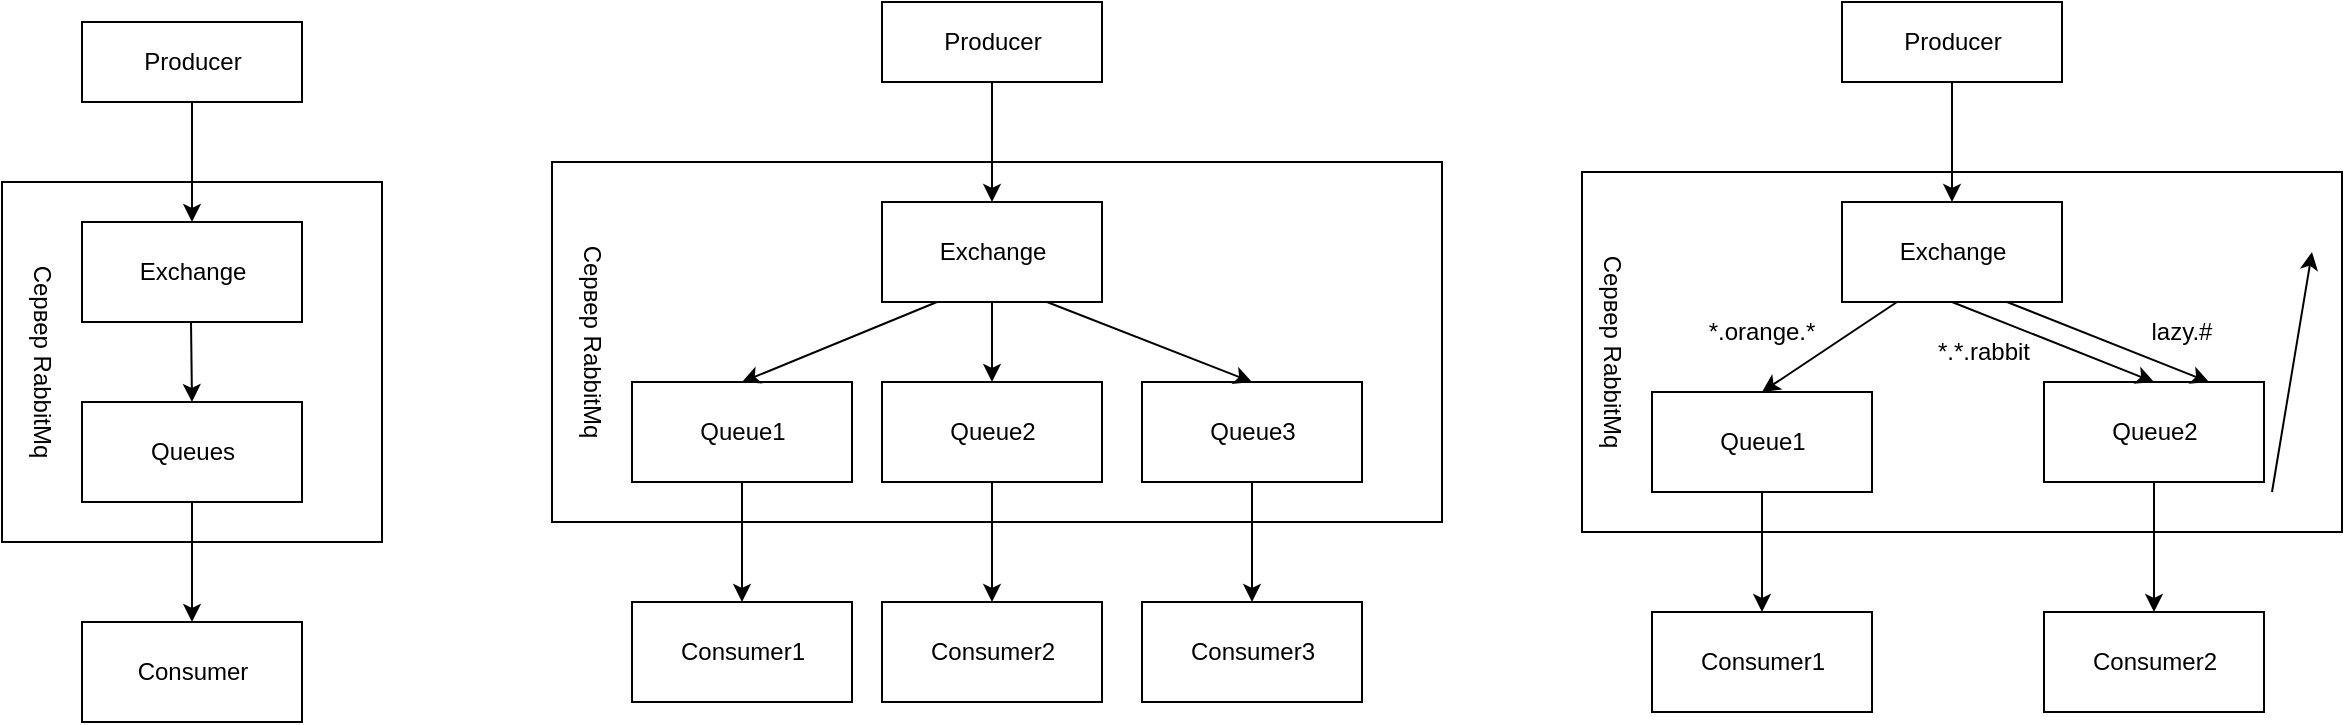 <mxfile version="17.4.0" type="device"><diagram id="LYVulHJQPgSjopIQNd9B" name="Page-1"><mxGraphModel dx="2302" dy="1154" grid="1" gridSize="10" guides="1" tooltips="1" connect="1" arrows="1" fold="1" page="1" pageScale="1" pageWidth="827" pageHeight="1169" math="0" shadow="0"><root><mxCell id="0"/><mxCell id="1" parent="0"/><mxCell id="mpWeTsvu56vBh_ylYJd7-11" value="" style="rounded=0;whiteSpace=wrap;html=1;" vertex="1" parent="1"><mxGeometry x="220" y="170" width="190" height="180" as="geometry"/></mxCell><mxCell id="mpWeTsvu56vBh_ylYJd7-4" value="Producer" style="html=1;" vertex="1" parent="1"><mxGeometry x="260" y="90" width="110" height="40" as="geometry"/></mxCell><mxCell id="mpWeTsvu56vBh_ylYJd7-5" value="Exchange" style="html=1;" vertex="1" parent="1"><mxGeometry x="260" y="190" width="110" height="50" as="geometry"/></mxCell><mxCell id="mpWeTsvu56vBh_ylYJd7-6" value="Queues" style="html=1;" vertex="1" parent="1"><mxGeometry x="260" y="280" width="110" height="50" as="geometry"/></mxCell><mxCell id="mpWeTsvu56vBh_ylYJd7-7" value="Consumer" style="html=1;" vertex="1" parent="1"><mxGeometry x="260" y="390" width="110" height="50" as="geometry"/></mxCell><mxCell id="mpWeTsvu56vBh_ylYJd7-8" value="" style="endArrow=classic;html=1;rounded=0;exitX=0.5;exitY=1;exitDx=0;exitDy=0;" edge="1" parent="1" source="mpWeTsvu56vBh_ylYJd7-4" target="mpWeTsvu56vBh_ylYJd7-5"><mxGeometry width="50" height="50" relative="1" as="geometry"><mxPoint x="390" y="610" as="sourcePoint"/><mxPoint x="440" y="560" as="targetPoint"/></mxGeometry></mxCell><mxCell id="mpWeTsvu56vBh_ylYJd7-9" value="" style="endArrow=classic;html=1;rounded=0;exitX=0.5;exitY=1;exitDx=0;exitDy=0;" edge="1" parent="1"><mxGeometry width="50" height="50" relative="1" as="geometry"><mxPoint x="314.5" y="240" as="sourcePoint"/><mxPoint x="315" y="280" as="targetPoint"/></mxGeometry></mxCell><mxCell id="mpWeTsvu56vBh_ylYJd7-10" value="" style="endArrow=classic;html=1;rounded=0;exitX=0.5;exitY=1;exitDx=0;exitDy=0;entryX=0.5;entryY=0;entryDx=0;entryDy=0;" edge="1" parent="1" source="mpWeTsvu56vBh_ylYJd7-6" target="mpWeTsvu56vBh_ylYJd7-7"><mxGeometry width="50" height="50" relative="1" as="geometry"><mxPoint x="335" y="150" as="sourcePoint"/><mxPoint x="335" y="210" as="targetPoint"/></mxGeometry></mxCell><mxCell id="mpWeTsvu56vBh_ylYJd7-12" value="Сервер RabbitMq" style="text;html=1;strokeColor=none;fillColor=none;align=center;verticalAlign=middle;whiteSpace=wrap;rounded=0;rotation=90;" vertex="1" parent="1"><mxGeometry x="155" y="245" width="170" height="30" as="geometry"/></mxCell><mxCell id="mpWeTsvu56vBh_ylYJd7-13" value="" style="rounded=0;whiteSpace=wrap;html=1;" vertex="1" parent="1"><mxGeometry x="495" y="160" width="445" height="180" as="geometry"/></mxCell><mxCell id="mpWeTsvu56vBh_ylYJd7-14" value="Producer" style="html=1;" vertex="1" parent="1"><mxGeometry x="660" y="80" width="110" height="40" as="geometry"/></mxCell><mxCell id="mpWeTsvu56vBh_ylYJd7-15" value="Exchange" style="html=1;" vertex="1" parent="1"><mxGeometry x="660" y="180" width="110" height="50" as="geometry"/></mxCell><mxCell id="mpWeTsvu56vBh_ylYJd7-16" value="Queue1" style="html=1;" vertex="1" parent="1"><mxGeometry x="535" y="270" width="110" height="50" as="geometry"/></mxCell><mxCell id="mpWeTsvu56vBh_ylYJd7-17" value="Consumer1" style="html=1;" vertex="1" parent="1"><mxGeometry x="535" y="380" width="110" height="50" as="geometry"/></mxCell><mxCell id="mpWeTsvu56vBh_ylYJd7-18" value="" style="endArrow=classic;html=1;rounded=0;exitX=0.5;exitY=1;exitDx=0;exitDy=0;" edge="1" parent="1" source="mpWeTsvu56vBh_ylYJd7-14" target="mpWeTsvu56vBh_ylYJd7-15"><mxGeometry width="50" height="50" relative="1" as="geometry"><mxPoint x="665" y="600" as="sourcePoint"/><mxPoint x="715" y="550" as="targetPoint"/></mxGeometry></mxCell><mxCell id="mpWeTsvu56vBh_ylYJd7-19" value="" style="endArrow=classic;html=1;rounded=0;exitX=0.25;exitY=1;exitDx=0;exitDy=0;" edge="1" parent="1" source="mpWeTsvu56vBh_ylYJd7-15"><mxGeometry width="50" height="50" relative="1" as="geometry"><mxPoint x="589.5" y="230" as="sourcePoint"/><mxPoint x="590" y="270" as="targetPoint"/></mxGeometry></mxCell><mxCell id="mpWeTsvu56vBh_ylYJd7-20" value="" style="endArrow=classic;html=1;rounded=0;exitX=0.5;exitY=1;exitDx=0;exitDy=0;entryX=0.5;entryY=0;entryDx=0;entryDy=0;" edge="1" parent="1" source="mpWeTsvu56vBh_ylYJd7-16" target="mpWeTsvu56vBh_ylYJd7-17"><mxGeometry width="50" height="50" relative="1" as="geometry"><mxPoint x="610" y="140" as="sourcePoint"/><mxPoint x="610" y="200" as="targetPoint"/></mxGeometry></mxCell><mxCell id="mpWeTsvu56vBh_ylYJd7-21" value="Сервер RabbitMq" style="text;html=1;strokeColor=none;fillColor=none;align=center;verticalAlign=middle;whiteSpace=wrap;rounded=0;rotation=90;" vertex="1" parent="1"><mxGeometry x="430" y="235" width="170" height="30" as="geometry"/></mxCell><mxCell id="mpWeTsvu56vBh_ylYJd7-22" value="Queue2" style="html=1;" vertex="1" parent="1"><mxGeometry x="660" y="270" width="110" height="50" as="geometry"/></mxCell><mxCell id="mpWeTsvu56vBh_ylYJd7-23" value="Consumer2" style="html=1;" vertex="1" parent="1"><mxGeometry x="660" y="380" width="110" height="50" as="geometry"/></mxCell><mxCell id="mpWeTsvu56vBh_ylYJd7-24" value="" style="endArrow=classic;html=1;rounded=0;exitX=0.5;exitY=1;exitDx=0;exitDy=0;entryX=0.5;entryY=0;entryDx=0;entryDy=0;" edge="1" parent="1" source="mpWeTsvu56vBh_ylYJd7-22" target="mpWeTsvu56vBh_ylYJd7-23"><mxGeometry width="50" height="50" relative="1" as="geometry"><mxPoint x="735" y="140" as="sourcePoint"/><mxPoint x="735" y="200" as="targetPoint"/></mxGeometry></mxCell><mxCell id="mpWeTsvu56vBh_ylYJd7-25" value="Queue3" style="html=1;" vertex="1" parent="1"><mxGeometry x="790" y="270" width="110" height="50" as="geometry"/></mxCell><mxCell id="mpWeTsvu56vBh_ylYJd7-26" value="Consumer3" style="html=1;" vertex="1" parent="1"><mxGeometry x="790" y="380" width="110" height="50" as="geometry"/></mxCell><mxCell id="mpWeTsvu56vBh_ylYJd7-27" value="" style="endArrow=classic;html=1;rounded=0;exitX=0.5;exitY=1;exitDx=0;exitDy=0;entryX=0.5;entryY=0;entryDx=0;entryDy=0;" edge="1" parent="1" source="mpWeTsvu56vBh_ylYJd7-25" target="mpWeTsvu56vBh_ylYJd7-26"><mxGeometry width="50" height="50" relative="1" as="geometry"><mxPoint x="865" y="140" as="sourcePoint"/><mxPoint x="865" y="200" as="targetPoint"/></mxGeometry></mxCell><mxCell id="mpWeTsvu56vBh_ylYJd7-28" value="" style="endArrow=classic;html=1;rounded=0;exitX=0.5;exitY=1;exitDx=0;exitDy=0;entryX=0.5;entryY=0;entryDx=0;entryDy=0;" edge="1" parent="1" source="mpWeTsvu56vBh_ylYJd7-15" target="mpWeTsvu56vBh_ylYJd7-22"><mxGeometry width="50" height="50" relative="1" as="geometry"><mxPoint x="600" y="330" as="sourcePoint"/><mxPoint x="600" y="390" as="targetPoint"/></mxGeometry></mxCell><mxCell id="mpWeTsvu56vBh_ylYJd7-29" value="" style="endArrow=classic;html=1;rounded=0;exitX=0.75;exitY=1;exitDx=0;exitDy=0;entryX=0.5;entryY=0;entryDx=0;entryDy=0;" edge="1" parent="1" source="mpWeTsvu56vBh_ylYJd7-15" target="mpWeTsvu56vBh_ylYJd7-25"><mxGeometry width="50" height="50" relative="1" as="geometry"><mxPoint x="610" y="340" as="sourcePoint"/><mxPoint x="610" y="400" as="targetPoint"/></mxGeometry></mxCell><mxCell id="mpWeTsvu56vBh_ylYJd7-30" value="" style="rounded=0;whiteSpace=wrap;html=1;" vertex="1" parent="1"><mxGeometry x="1010" y="165" width="380" height="180" as="geometry"/></mxCell><mxCell id="mpWeTsvu56vBh_ylYJd7-31" value="Producer" style="html=1;" vertex="1" parent="1"><mxGeometry x="1140" y="80" width="110" height="40" as="geometry"/></mxCell><mxCell id="mpWeTsvu56vBh_ylYJd7-32" value="Exchange" style="html=1;" vertex="1" parent="1"><mxGeometry x="1140" y="180" width="110" height="50" as="geometry"/></mxCell><mxCell id="mpWeTsvu56vBh_ylYJd7-33" value="Queue1" style="html=1;" vertex="1" parent="1"><mxGeometry x="1045" y="275" width="110" height="50" as="geometry"/></mxCell><mxCell id="mpWeTsvu56vBh_ylYJd7-34" value="Consumer1" style="html=1;" vertex="1" parent="1"><mxGeometry x="1045" y="385" width="110" height="50" as="geometry"/></mxCell><mxCell id="mpWeTsvu56vBh_ylYJd7-35" value="" style="endArrow=classic;html=1;rounded=0;exitX=0.5;exitY=1;exitDx=0;exitDy=0;" edge="1" parent="1" source="mpWeTsvu56vBh_ylYJd7-31" target="mpWeTsvu56vBh_ylYJd7-32"><mxGeometry width="50" height="50" relative="1" as="geometry"><mxPoint x="1175" y="605" as="sourcePoint"/><mxPoint x="1225" y="555" as="targetPoint"/></mxGeometry></mxCell><mxCell id="mpWeTsvu56vBh_ylYJd7-36" value="" style="endArrow=classic;html=1;rounded=0;exitX=0.25;exitY=1;exitDx=0;exitDy=0;" edge="1" parent="1" source="mpWeTsvu56vBh_ylYJd7-32"><mxGeometry width="50" height="50" relative="1" as="geometry"><mxPoint x="1099.5" y="235" as="sourcePoint"/><mxPoint x="1100" y="275" as="targetPoint"/></mxGeometry></mxCell><mxCell id="mpWeTsvu56vBh_ylYJd7-37" value="" style="endArrow=classic;html=1;rounded=0;exitX=0.5;exitY=1;exitDx=0;exitDy=0;entryX=0.5;entryY=0;entryDx=0;entryDy=0;" edge="1" parent="1" source="mpWeTsvu56vBh_ylYJd7-33" target="mpWeTsvu56vBh_ylYJd7-34"><mxGeometry width="50" height="50" relative="1" as="geometry"><mxPoint x="1120" y="145" as="sourcePoint"/><mxPoint x="1120" y="205" as="targetPoint"/></mxGeometry></mxCell><mxCell id="mpWeTsvu56vBh_ylYJd7-38" value="Сервер RabbitMq" style="text;html=1;strokeColor=none;fillColor=none;align=center;verticalAlign=middle;whiteSpace=wrap;rounded=0;rotation=90;" vertex="1" parent="1"><mxGeometry x="940" y="240" width="170" height="30" as="geometry"/></mxCell><mxCell id="mpWeTsvu56vBh_ylYJd7-39" value="Queue2" style="html=1;" vertex="1" parent="1"><mxGeometry x="1241" y="270" width="110" height="50" as="geometry"/></mxCell><mxCell id="mpWeTsvu56vBh_ylYJd7-40" value="Consumer2" style="html=1;" vertex="1" parent="1"><mxGeometry x="1241" y="385" width="110" height="50" as="geometry"/></mxCell><mxCell id="mpWeTsvu56vBh_ylYJd7-41" value="" style="endArrow=classic;html=1;rounded=0;exitX=0.5;exitY=1;exitDx=0;exitDy=0;entryX=0.5;entryY=0;entryDx=0;entryDy=0;" edge="1" parent="1" source="mpWeTsvu56vBh_ylYJd7-39" target="mpWeTsvu56vBh_ylYJd7-40"><mxGeometry width="50" height="50" relative="1" as="geometry"><mxPoint x="1245" y="145" as="sourcePoint"/><mxPoint x="1245" y="205" as="targetPoint"/></mxGeometry></mxCell><mxCell id="mpWeTsvu56vBh_ylYJd7-44" value="" style="endArrow=classic;html=1;rounded=0;exitX=0.5;exitY=1;exitDx=0;exitDy=0;entryX=0.5;entryY=0;entryDx=0;entryDy=0;" edge="1" parent="1" target="mpWeTsvu56vBh_ylYJd7-43"><mxGeometry width="50" height="50" relative="1" as="geometry"><mxPoint x="1355" y="325" as="sourcePoint"/><mxPoint x="1375" y="205" as="targetPoint"/></mxGeometry></mxCell><mxCell id="mpWeTsvu56vBh_ylYJd7-45" value="" style="endArrow=classic;html=1;rounded=0;exitX=0.5;exitY=1;exitDx=0;exitDy=0;entryX=0.5;entryY=0;entryDx=0;entryDy=0;" edge="1" parent="1" source="mpWeTsvu56vBh_ylYJd7-32" target="mpWeTsvu56vBh_ylYJd7-39"><mxGeometry width="50" height="50" relative="1" as="geometry"><mxPoint x="1110" y="335" as="sourcePoint"/><mxPoint x="1110" y="395" as="targetPoint"/></mxGeometry></mxCell><mxCell id="mpWeTsvu56vBh_ylYJd7-46" value="" style="endArrow=classic;html=1;rounded=0;exitX=0.75;exitY=1;exitDx=0;exitDy=0;entryX=0.75;entryY=0;entryDx=0;entryDy=0;" edge="1" parent="1" source="mpWeTsvu56vBh_ylYJd7-32" target="mpWeTsvu56vBh_ylYJd7-39"><mxGeometry width="50" height="50" relative="1" as="geometry"><mxPoint x="1120" y="345" as="sourcePoint"/><mxPoint x="1120" y="405" as="targetPoint"/></mxGeometry></mxCell><mxCell id="mpWeTsvu56vBh_ylYJd7-47" value="*.orange.*" style="text;html=1;strokeColor=none;fillColor=none;align=center;verticalAlign=middle;whiteSpace=wrap;rounded=0;" vertex="1" parent="1"><mxGeometry x="1070" y="230" width="60" height="30" as="geometry"/></mxCell><mxCell id="mpWeTsvu56vBh_ylYJd7-48" value="*.*.rabbit" style="text;html=1;strokeColor=none;fillColor=none;align=center;verticalAlign=middle;whiteSpace=wrap;rounded=0;" vertex="1" parent="1"><mxGeometry x="1181" y="240" width="60" height="30" as="geometry"/></mxCell><mxCell id="mpWeTsvu56vBh_ylYJd7-49" value="lazy.#" style="text;html=1;strokeColor=none;fillColor=none;align=center;verticalAlign=middle;whiteSpace=wrap;rounded=0;" vertex="1" parent="1"><mxGeometry x="1280" y="230" width="60" height="30" as="geometry"/></mxCell></root></mxGraphModel></diagram></mxfile>